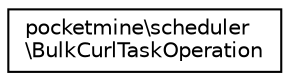 digraph "Graphical Class Hierarchy"
{
 // INTERACTIVE_SVG=YES
 // LATEX_PDF_SIZE
  edge [fontname="Helvetica",fontsize="10",labelfontname="Helvetica",labelfontsize="10"];
  node [fontname="Helvetica",fontsize="10",shape=record];
  rankdir="LR";
  Node0 [label="pocketmine\\scheduler\l\\BulkCurlTaskOperation",height=0.2,width=0.4,color="black", fillcolor="white", style="filled",URL="$dc/ded/classpocketmine_1_1scheduler_1_1_bulk_curl_task_operation.html",tooltip=" "];
}
